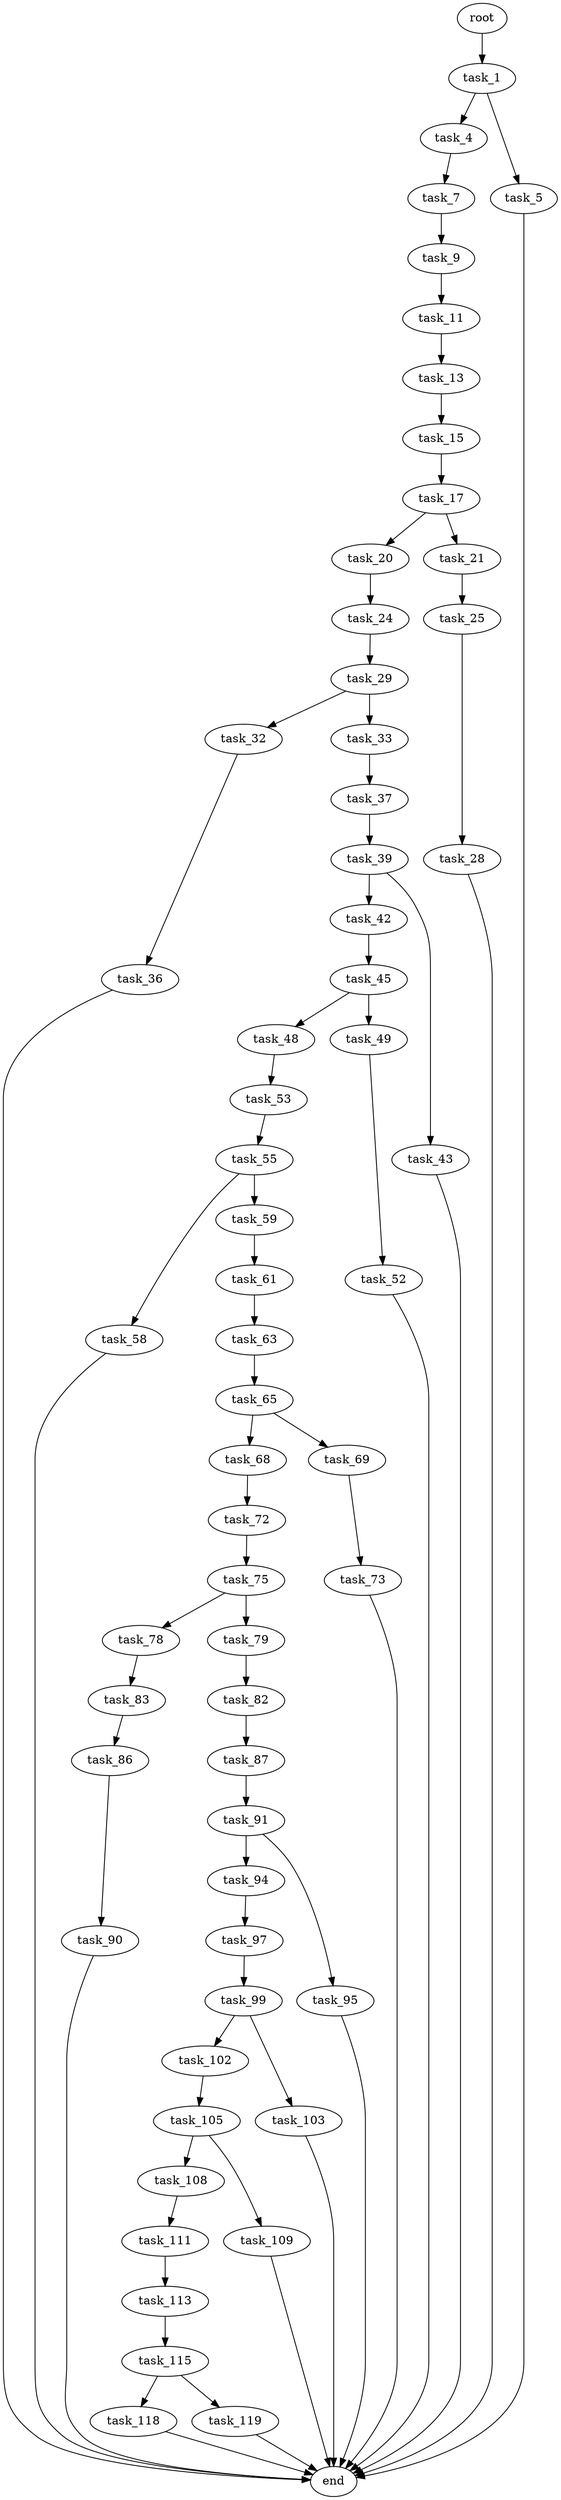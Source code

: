 digraph G {
  root [size="0.000000"];
  task_1 [size="23357548717.000000"];
  task_4 [size="412382710770.000000"];
  task_5 [size="21843515930.000000"];
  task_7 [size="845630929086.000000"];
  task_9 [size="8589934592.000000"];
  task_11 [size="231928233984.000000"];
  task_13 [size="782757789696.000000"];
  task_15 [size="368293445632.000000"];
  task_17 [size="134217728000.000000"];
  task_20 [size="68719476736.000000"];
  task_21 [size="32205078284.000000"];
  task_24 [size="231928233984.000000"];
  task_25 [size="841930268397.000000"];
  task_28 [size="51287344195.000000"];
  task_29 [size="549755813888.000000"];
  task_32 [size="1558161604.000000"];
  task_33 [size="32696928878.000000"];
  task_36 [size="146646100341.000000"];
  task_37 [size="933805983384.000000"];
  task_39 [size="12948161359.000000"];
  task_42 [size="368293445632.000000"];
  task_43 [size="388037642765.000000"];
  task_45 [size="798608126293.000000"];
  task_48 [size="97121034275.000000"];
  task_49 [size="10731543176.000000"];
  task_52 [size="4274806993.000000"];
  task_53 [size="368293445632.000000"];
  task_55 [size="724756982256.000000"];
  task_58 [size="11283871924.000000"];
  task_59 [size="24116956660.000000"];
  task_61 [size="805393705113.000000"];
  task_63 [size="368293445632.000000"];
  task_65 [size="442281244327.000000"];
  task_68 [size="12815271923.000000"];
  task_69 [size="100824051197.000000"];
  task_72 [size="13004834705.000000"];
  task_73 [size="431519093282.000000"];
  task_75 [size="4111179823.000000"];
  task_78 [size="549755813888.000000"];
  task_79 [size="8559131076.000000"];
  task_82 [size="18112080997.000000"];
  task_83 [size="12896983616.000000"];
  task_86 [size="28991029248.000000"];
  task_87 [size="6689576029.000000"];
  task_90 [size="1960856200.000000"];
  task_91 [size="360503758498.000000"];
  task_94 [size="231928233984.000000"];
  task_95 [size="28991029248.000000"];
  task_97 [size="368293445632.000000"];
  task_99 [size="549755813888.000000"];
  task_102 [size="25829723316.000000"];
  task_103 [size="824604315552.000000"];
  task_105 [size="184903544582.000000"];
  task_108 [size="231928233984.000000"];
  task_109 [size="26369049368.000000"];
  task_111 [size="134217728000.000000"];
  task_113 [size="385777728991.000000"];
  task_115 [size="7473760623.000000"];
  task_118 [size="74261372453.000000"];
  task_119 [size="14188736086.000000"];
  end [size="0.000000"];

  root -> task_1 [size="1.000000"];
  task_1 -> task_4 [size="536870912.000000"];
  task_1 -> task_5 [size="536870912.000000"];
  task_4 -> task_7 [size="301989888.000000"];
  task_5 -> end [size="1.000000"];
  task_7 -> task_9 [size="838860800.000000"];
  task_9 -> task_11 [size="33554432.000000"];
  task_11 -> task_13 [size="301989888.000000"];
  task_13 -> task_15 [size="679477248.000000"];
  task_15 -> task_17 [size="411041792.000000"];
  task_17 -> task_20 [size="209715200.000000"];
  task_17 -> task_21 [size="209715200.000000"];
  task_20 -> task_24 [size="134217728.000000"];
  task_21 -> task_25 [size="536870912.000000"];
  task_24 -> task_29 [size="301989888.000000"];
  task_25 -> task_28 [size="536870912.000000"];
  task_28 -> end [size="1.000000"];
  task_29 -> task_32 [size="536870912.000000"];
  task_29 -> task_33 [size="536870912.000000"];
  task_32 -> task_36 [size="33554432.000000"];
  task_33 -> task_37 [size="679477248.000000"];
  task_36 -> end [size="1.000000"];
  task_37 -> task_39 [size="838860800.000000"];
  task_39 -> task_42 [size="411041792.000000"];
  task_39 -> task_43 [size="411041792.000000"];
  task_42 -> task_45 [size="411041792.000000"];
  task_43 -> end [size="1.000000"];
  task_45 -> task_48 [size="679477248.000000"];
  task_45 -> task_49 [size="679477248.000000"];
  task_48 -> task_53 [size="134217728.000000"];
  task_49 -> task_52 [size="209715200.000000"];
  task_52 -> end [size="1.000000"];
  task_53 -> task_55 [size="411041792.000000"];
  task_55 -> task_58 [size="536870912.000000"];
  task_55 -> task_59 [size="536870912.000000"];
  task_58 -> end [size="1.000000"];
  task_59 -> task_61 [size="411041792.000000"];
  task_61 -> task_63 [size="536870912.000000"];
  task_63 -> task_65 [size="411041792.000000"];
  task_65 -> task_68 [size="536870912.000000"];
  task_65 -> task_69 [size="536870912.000000"];
  task_68 -> task_72 [size="536870912.000000"];
  task_69 -> task_73 [size="75497472.000000"];
  task_72 -> task_75 [size="411041792.000000"];
  task_73 -> end [size="1.000000"];
  task_75 -> task_78 [size="134217728.000000"];
  task_75 -> task_79 [size="134217728.000000"];
  task_78 -> task_83 [size="536870912.000000"];
  task_79 -> task_82 [size="134217728.000000"];
  task_82 -> task_87 [size="838860800.000000"];
  task_83 -> task_86 [size="33554432.000000"];
  task_86 -> task_90 [size="75497472.000000"];
  task_87 -> task_91 [size="134217728.000000"];
  task_90 -> end [size="1.000000"];
  task_91 -> task_94 [size="536870912.000000"];
  task_91 -> task_95 [size="536870912.000000"];
  task_94 -> task_97 [size="301989888.000000"];
  task_95 -> end [size="1.000000"];
  task_97 -> task_99 [size="411041792.000000"];
  task_99 -> task_102 [size="536870912.000000"];
  task_99 -> task_103 [size="536870912.000000"];
  task_102 -> task_105 [size="536870912.000000"];
  task_103 -> end [size="1.000000"];
  task_105 -> task_108 [size="134217728.000000"];
  task_105 -> task_109 [size="134217728.000000"];
  task_108 -> task_111 [size="301989888.000000"];
  task_109 -> end [size="1.000000"];
  task_111 -> task_113 [size="209715200.000000"];
  task_113 -> task_115 [size="301989888.000000"];
  task_115 -> task_118 [size="411041792.000000"];
  task_115 -> task_119 [size="411041792.000000"];
  task_118 -> end [size="1.000000"];
  task_119 -> end [size="1.000000"];
}

